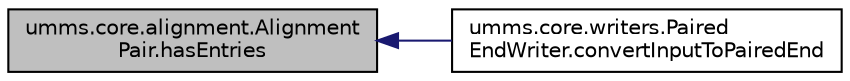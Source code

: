 digraph "umms.core.alignment.AlignmentPair.hasEntries"
{
  edge [fontname="Helvetica",fontsize="10",labelfontname="Helvetica",labelfontsize="10"];
  node [fontname="Helvetica",fontsize="10",shape=record];
  rankdir="LR";
  Node1 [label="umms.core.alignment.Alignment\lPair.hasEntries",height=0.2,width=0.4,color="black", fillcolor="grey75", style="filled" fontcolor="black"];
  Node1 -> Node2 [dir="back",color="midnightblue",fontsize="10",style="solid"];
  Node2 [label="umms.core.writers.Paired\lEndWriter.convertInputToPairedEnd",height=0.2,width=0.4,color="black", fillcolor="white", style="filled",URL="$classumms_1_1core_1_1writers_1_1_paired_end_writer.html#a7681512eb93745733ef348dbccf184ba"];
}
